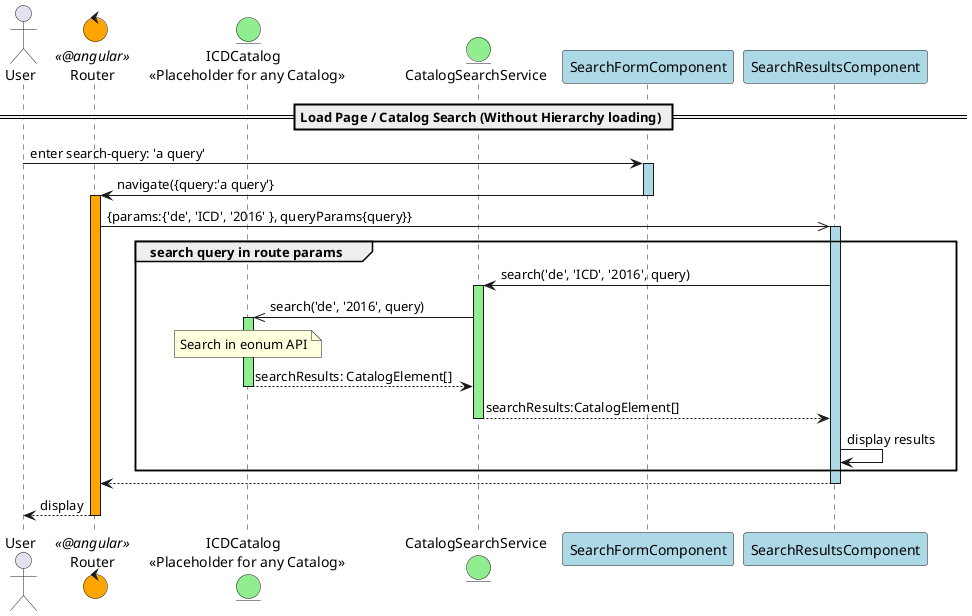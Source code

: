 @startuml
actor User
control Router <<@angular>> #orange

entity "ICDCatalog \n <<Placeholder for any Catalog>>" as ICD #lightgreen

entity CatalogSearchService as SearchService #lightgreen
participant SearchFormComponent #lightblue
participant SearchResultsComponent as ResultsComp #lightblue

== Load Page / Catalog Search (Without Hierarchy loading) ==

User -> SearchFormComponent: enter search-query: 'a query'

activate SearchFormComponent #lightblue

SearchFormComponent -> Router: navigate({query:'a query'}
deactivate SearchFormComponent #lightblue

activate Router #orange


Router ->> ResultsComp: {params:{'de', 'ICD', '2016' }, queryParams{query}}

activate ResultsComp  #lightblue

group search query in route params

    ResultsComp  -> SearchService: search('de', 'ICD', '2016', query)
    activate SearchService #lightgreen
    note over SearchService
    end note
    SearchService ->> ICD: search('de', '2016', query)



    activate ICD #lightgreen

    note over ICD
       Search in eonum API
       end note

    ICD --> SearchService: searchResults: CatalogElement[]
    deactivate ICD

    SearchService --> ResultsComp: searchResults:CatalogElement[]
    deactivate SearchService #lightgreen
    ResultsComp  -> ResultsComp : display results

end

ResultsComp  --> Router
deactivate ResultsComp

Router --> User: display
deactivate Router



@enduml
